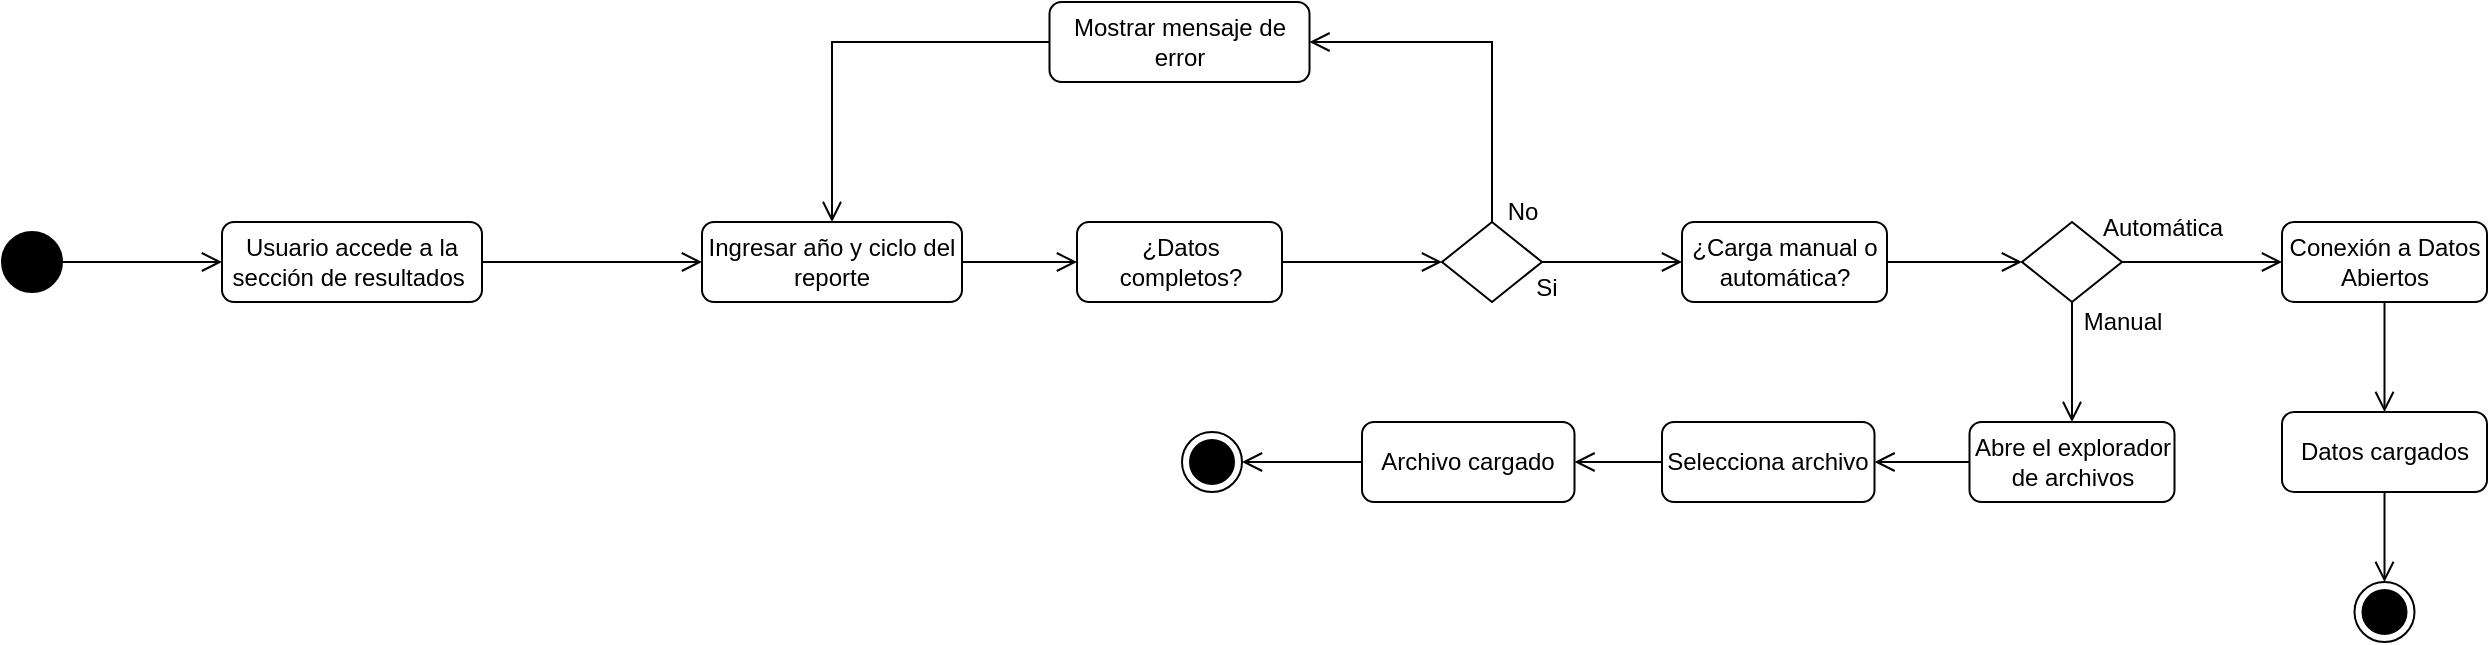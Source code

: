 <mxfile version="27.0.9">
  <diagram name="Página-1" id="EfGLfTgFjvxFC4rImhk0">
    <mxGraphModel grid="1" page="1" gridSize="10" guides="1" tooltips="1" connect="1" arrows="1" fold="1" pageScale="1" pageWidth="1654" pageHeight="2336" math="0" shadow="0">
      <root>
        <mxCell id="0" />
        <mxCell id="1" parent="0" />
        <mxCell id="u9TwuQbv4ugJlJ8Z2nMY-3" style="edgeStyle=orthogonalEdgeStyle;rounded=0;orthogonalLoop=1;jettySize=auto;html=1;entryX=0;entryY=0.5;entryDx=0;entryDy=0;endArrow=open;endFill=0;endSize=8;" edge="1" parent="1" source="u9TwuQbv4ugJlJ8Z2nMY-1" target="u9TwuQbv4ugJlJ8Z2nMY-2">
          <mxGeometry relative="1" as="geometry" />
        </mxCell>
        <mxCell id="u9TwuQbv4ugJlJ8Z2nMY-1" value="" style="ellipse;fillColor=strokeColor;html=1;" vertex="1" parent="1">
          <mxGeometry x="20" y="155" width="30" height="30" as="geometry" />
        </mxCell>
        <mxCell id="u9TwuQbv4ugJlJ8Z2nMY-38" style="edgeStyle=orthogonalEdgeStyle;shape=connector;rounded=0;orthogonalLoop=1;jettySize=auto;html=1;entryX=0;entryY=0.5;entryDx=0;entryDy=0;strokeColor=default;align=center;verticalAlign=middle;fontFamily=Helvetica;fontSize=11;fontColor=default;labelBackgroundColor=default;endArrow=open;endFill=0;endSize=8;" edge="1" parent="1" source="u9TwuQbv4ugJlJ8Z2nMY-2" target="u9TwuQbv4ugJlJ8Z2nMY-4">
          <mxGeometry relative="1" as="geometry" />
        </mxCell>
        <mxCell id="u9TwuQbv4ugJlJ8Z2nMY-2" value="Usuario accede a la sección de resultados&amp;nbsp;" style="rounded=1;whiteSpace=wrap;html=1;" vertex="1" parent="1">
          <mxGeometry x="130" y="150" width="130" height="40" as="geometry" />
        </mxCell>
        <mxCell id="u9TwuQbv4ugJlJ8Z2nMY-39" style="edgeStyle=orthogonalEdgeStyle;shape=connector;rounded=0;orthogonalLoop=1;jettySize=auto;html=1;entryX=0;entryY=0.5;entryDx=0;entryDy=0;strokeColor=default;align=center;verticalAlign=middle;fontFamily=Helvetica;fontSize=11;fontColor=default;labelBackgroundColor=default;endArrow=open;endFill=0;endSize=8;" edge="1" parent="1" source="u9TwuQbv4ugJlJ8Z2nMY-4" target="u9TwuQbv4ugJlJ8Z2nMY-7">
          <mxGeometry relative="1" as="geometry" />
        </mxCell>
        <mxCell id="u9TwuQbv4ugJlJ8Z2nMY-4" value="Ingresar año y ciclo del reporte" style="rounded=1;whiteSpace=wrap;html=1;" vertex="1" parent="1">
          <mxGeometry x="370" y="150" width="130" height="40" as="geometry" />
        </mxCell>
        <mxCell id="u9TwuQbv4ugJlJ8Z2nMY-40" style="edgeStyle=orthogonalEdgeStyle;shape=connector;rounded=0;orthogonalLoop=1;jettySize=auto;html=1;entryX=0;entryY=0.5;entryDx=0;entryDy=0;strokeColor=default;align=center;verticalAlign=middle;fontFamily=Helvetica;fontSize=11;fontColor=default;labelBackgroundColor=default;endArrow=open;endFill=0;endSize=8;" edge="1" parent="1" source="u9TwuQbv4ugJlJ8Z2nMY-7" target="u9TwuQbv4ugJlJ8Z2nMY-9">
          <mxGeometry relative="1" as="geometry" />
        </mxCell>
        <mxCell id="u9TwuQbv4ugJlJ8Z2nMY-7" value="¿Datos completos?" style="rounded=1;whiteSpace=wrap;html=1;" vertex="1" parent="1">
          <mxGeometry x="557.5" y="150" width="102.5" height="40" as="geometry" />
        </mxCell>
        <mxCell id="u9TwuQbv4ugJlJ8Z2nMY-41" style="edgeStyle=orthogonalEdgeStyle;shape=connector;rounded=0;orthogonalLoop=1;jettySize=auto;html=1;entryX=0;entryY=0.5;entryDx=0;entryDy=0;strokeColor=default;align=center;verticalAlign=middle;fontFamily=Helvetica;fontSize=11;fontColor=default;labelBackgroundColor=default;endArrow=open;endFill=0;endSize=8;" edge="1" parent="1" source="u9TwuQbv4ugJlJ8Z2nMY-9" target="u9TwuQbv4ugJlJ8Z2nMY-16">
          <mxGeometry relative="1" as="geometry" />
        </mxCell>
        <mxCell id="u9TwuQbv4ugJlJ8Z2nMY-52" style="edgeStyle=orthogonalEdgeStyle;shape=connector;rounded=0;orthogonalLoop=1;jettySize=auto;html=1;entryX=1;entryY=0.5;entryDx=0;entryDy=0;strokeColor=default;align=center;verticalAlign=middle;fontFamily=Helvetica;fontSize=11;fontColor=default;labelBackgroundColor=default;endArrow=open;endFill=0;endSize=8;" edge="1" parent="1" source="u9TwuQbv4ugJlJ8Z2nMY-9" target="u9TwuQbv4ugJlJ8Z2nMY-12">
          <mxGeometry relative="1" as="geometry">
            <Array as="points">
              <mxPoint x="765" y="60" />
            </Array>
          </mxGeometry>
        </mxCell>
        <mxCell id="u9TwuQbv4ugJlJ8Z2nMY-9" value="" style="rhombus;whiteSpace=wrap;html=1;" vertex="1" parent="1">
          <mxGeometry x="740" y="150" width="50" height="40" as="geometry" />
        </mxCell>
        <mxCell id="u9TwuQbv4ugJlJ8Z2nMY-51" style="edgeStyle=orthogonalEdgeStyle;shape=connector;rounded=0;orthogonalLoop=1;jettySize=auto;html=1;entryX=0.5;entryY=0;entryDx=0;entryDy=0;strokeColor=default;align=center;verticalAlign=middle;fontFamily=Helvetica;fontSize=11;fontColor=default;labelBackgroundColor=default;endArrow=open;endFill=0;endSize=8;" edge="1" parent="1" source="u9TwuQbv4ugJlJ8Z2nMY-12" target="u9TwuQbv4ugJlJ8Z2nMY-4">
          <mxGeometry relative="1" as="geometry" />
        </mxCell>
        <mxCell id="u9TwuQbv4ugJlJ8Z2nMY-12" value="Mostrar mensaje de error" style="rounded=1;whiteSpace=wrap;html=1;" vertex="1" parent="1">
          <mxGeometry x="543.75" y="40" width="130" height="40" as="geometry" />
        </mxCell>
        <mxCell id="u9TwuQbv4ugJlJ8Z2nMY-15" value="No" style="text;html=1;align=center;verticalAlign=middle;resizable=0;points=[];autosize=1;strokeColor=none;fillColor=none;" vertex="1" parent="1">
          <mxGeometry x="760" y="130" width="40" height="30" as="geometry" />
        </mxCell>
        <mxCell id="u9TwuQbv4ugJlJ8Z2nMY-42" style="edgeStyle=orthogonalEdgeStyle;shape=connector;rounded=0;orthogonalLoop=1;jettySize=auto;html=1;entryX=0;entryY=0.5;entryDx=0;entryDy=0;strokeColor=default;align=center;verticalAlign=middle;fontFamily=Helvetica;fontSize=11;fontColor=default;labelBackgroundColor=default;endArrow=open;endFill=0;endSize=8;" edge="1" parent="1" source="u9TwuQbv4ugJlJ8Z2nMY-16" target="u9TwuQbv4ugJlJ8Z2nMY-19">
          <mxGeometry relative="1" as="geometry" />
        </mxCell>
        <mxCell id="u9TwuQbv4ugJlJ8Z2nMY-16" value="¿Carga manual o automática?" style="rounded=1;whiteSpace=wrap;html=1;" vertex="1" parent="1">
          <mxGeometry x="860" y="150" width="102.5" height="40" as="geometry" />
        </mxCell>
        <mxCell id="u9TwuQbv4ugJlJ8Z2nMY-18" value="Si" style="text;html=1;align=center;verticalAlign=middle;resizable=0;points=[];autosize=1;strokeColor=none;fillColor=none;" vertex="1" parent="1">
          <mxGeometry x="777" y="168" width="30" height="30" as="geometry" />
        </mxCell>
        <mxCell id="u9TwuQbv4ugJlJ8Z2nMY-45" style="edgeStyle=orthogonalEdgeStyle;shape=connector;rounded=0;orthogonalLoop=1;jettySize=auto;html=1;entryX=0.5;entryY=0;entryDx=0;entryDy=0;strokeColor=default;align=center;verticalAlign=middle;fontFamily=Helvetica;fontSize=11;fontColor=default;labelBackgroundColor=default;endArrow=open;endFill=0;endSize=8;" edge="1" parent="1" source="u9TwuQbv4ugJlJ8Z2nMY-19" target="u9TwuQbv4ugJlJ8Z2nMY-21">
          <mxGeometry relative="1" as="geometry" />
        </mxCell>
        <mxCell id="u9TwuQbv4ugJlJ8Z2nMY-50" style="edgeStyle=orthogonalEdgeStyle;shape=connector;rounded=0;orthogonalLoop=1;jettySize=auto;html=1;entryX=0;entryY=0.5;entryDx=0;entryDy=0;strokeColor=default;align=center;verticalAlign=middle;fontFamily=Helvetica;fontSize=11;fontColor=default;labelBackgroundColor=default;endArrow=open;endFill=0;endSize=8;" edge="1" parent="1" source="u9TwuQbv4ugJlJ8Z2nMY-19" target="u9TwuQbv4ugJlJ8Z2nMY-31">
          <mxGeometry relative="1" as="geometry" />
        </mxCell>
        <mxCell id="u9TwuQbv4ugJlJ8Z2nMY-19" value="" style="rhombus;whiteSpace=wrap;html=1;" vertex="1" parent="1">
          <mxGeometry x="1030" y="150" width="50" height="40" as="geometry" />
        </mxCell>
        <mxCell id="u9TwuQbv4ugJlJ8Z2nMY-47" style="edgeStyle=orthogonalEdgeStyle;shape=connector;rounded=0;orthogonalLoop=1;jettySize=auto;html=1;entryX=1;entryY=0.5;entryDx=0;entryDy=0;strokeColor=default;align=center;verticalAlign=middle;fontFamily=Helvetica;fontSize=11;fontColor=default;labelBackgroundColor=default;endArrow=open;endFill=0;endSize=8;" edge="1" parent="1" source="u9TwuQbv4ugJlJ8Z2nMY-21" target="u9TwuQbv4ugJlJ8Z2nMY-23">
          <mxGeometry relative="1" as="geometry" />
        </mxCell>
        <mxCell id="u9TwuQbv4ugJlJ8Z2nMY-21" value="Abre el explorador de archivos" style="rounded=1;whiteSpace=wrap;html=1;" vertex="1" parent="1">
          <mxGeometry x="1003.75" y="250" width="102.5" height="40" as="geometry" />
        </mxCell>
        <mxCell id="u9TwuQbv4ugJlJ8Z2nMY-48" style="edgeStyle=orthogonalEdgeStyle;shape=connector;rounded=0;orthogonalLoop=1;jettySize=auto;html=1;entryX=1;entryY=0.5;entryDx=0;entryDy=0;strokeColor=default;align=center;verticalAlign=middle;fontFamily=Helvetica;fontSize=11;fontColor=default;labelBackgroundColor=default;endArrow=open;endFill=0;endSize=8;" edge="1" parent="1" source="u9TwuQbv4ugJlJ8Z2nMY-23" target="u9TwuQbv4ugJlJ8Z2nMY-26">
          <mxGeometry relative="1" as="geometry" />
        </mxCell>
        <mxCell id="u9TwuQbv4ugJlJ8Z2nMY-23" value="Selecciona archivo" style="rounded=1;whiteSpace=wrap;html=1;" vertex="1" parent="1">
          <mxGeometry x="850" y="250" width="106.25" height="40" as="geometry" />
        </mxCell>
        <mxCell id="u9TwuQbv4ugJlJ8Z2nMY-49" style="edgeStyle=orthogonalEdgeStyle;shape=connector;rounded=0;orthogonalLoop=1;jettySize=auto;html=1;entryX=1;entryY=0.5;entryDx=0;entryDy=0;strokeColor=default;align=center;verticalAlign=middle;fontFamily=Helvetica;fontSize=11;fontColor=default;labelBackgroundColor=default;endArrow=open;endFill=0;endSize=8;" edge="1" parent="1" source="u9TwuQbv4ugJlJ8Z2nMY-26" target="u9TwuQbv4ugJlJ8Z2nMY-28">
          <mxGeometry relative="1" as="geometry" />
        </mxCell>
        <mxCell id="u9TwuQbv4ugJlJ8Z2nMY-26" value="Archivo cargado" style="rounded=1;whiteSpace=wrap;html=1;" vertex="1" parent="1">
          <mxGeometry x="700" y="250" width="106.25" height="40" as="geometry" />
        </mxCell>
        <mxCell id="u9TwuQbv4ugJlJ8Z2nMY-28" value="" style="ellipse;html=1;shape=endState;fillColor=strokeColor;fontFamily=Helvetica;fontSize=11;fontColor=default;labelBackgroundColor=default;" vertex="1" parent="1">
          <mxGeometry x="610" y="255" width="30" height="30" as="geometry" />
        </mxCell>
        <mxCell id="u9TwuQbv4ugJlJ8Z2nMY-30" value="Manual" style="text;html=1;align=center;verticalAlign=middle;resizable=0;points=[];autosize=1;strokeColor=none;fillColor=none;" vertex="1" parent="1">
          <mxGeometry x="1050" y="185" width="60" height="30" as="geometry" />
        </mxCell>
        <mxCell id="u9TwuQbv4ugJlJ8Z2nMY-43" style="edgeStyle=orthogonalEdgeStyle;shape=connector;rounded=0;orthogonalLoop=1;jettySize=auto;html=1;entryX=0.5;entryY=0;entryDx=0;entryDy=0;strokeColor=default;align=center;verticalAlign=middle;fontFamily=Helvetica;fontSize=11;fontColor=default;labelBackgroundColor=default;endArrow=open;endFill=0;endSize=8;" edge="1" parent="1" source="u9TwuQbv4ugJlJ8Z2nMY-31" target="u9TwuQbv4ugJlJ8Z2nMY-34">
          <mxGeometry relative="1" as="geometry" />
        </mxCell>
        <mxCell id="u9TwuQbv4ugJlJ8Z2nMY-31" value="Conexión a Datos Abiertos" style="rounded=1;whiteSpace=wrap;html=1;" vertex="1" parent="1">
          <mxGeometry x="1160" y="150" width="102.5" height="40" as="geometry" />
        </mxCell>
        <mxCell id="u9TwuQbv4ugJlJ8Z2nMY-33" value="Automática" style="text;html=1;align=center;verticalAlign=middle;resizable=0;points=[];autosize=1;strokeColor=none;fillColor=none;" vertex="1" parent="1">
          <mxGeometry x="1060" y="138" width="80" height="30" as="geometry" />
        </mxCell>
        <mxCell id="u9TwuQbv4ugJlJ8Z2nMY-44" style="edgeStyle=orthogonalEdgeStyle;shape=connector;rounded=0;orthogonalLoop=1;jettySize=auto;html=1;entryX=0.5;entryY=0;entryDx=0;entryDy=0;strokeColor=default;align=center;verticalAlign=middle;fontFamily=Helvetica;fontSize=11;fontColor=default;labelBackgroundColor=default;endArrow=open;endFill=0;endSize=8;" edge="1" parent="1" source="u9TwuQbv4ugJlJ8Z2nMY-34" target="u9TwuQbv4ugJlJ8Z2nMY-36">
          <mxGeometry relative="1" as="geometry" />
        </mxCell>
        <mxCell id="u9TwuQbv4ugJlJ8Z2nMY-34" value="Datos cargados" style="rounded=1;whiteSpace=wrap;html=1;" vertex="1" parent="1">
          <mxGeometry x="1160" y="245" width="102.5" height="40" as="geometry" />
        </mxCell>
        <mxCell id="u9TwuQbv4ugJlJ8Z2nMY-36" value="" style="ellipse;html=1;shape=endState;fillColor=strokeColor;fontFamily=Helvetica;fontSize=11;fontColor=default;labelBackgroundColor=default;" vertex="1" parent="1">
          <mxGeometry x="1196.25" y="330" width="30" height="30" as="geometry" />
        </mxCell>
      </root>
    </mxGraphModel>
  </diagram>
</mxfile>
